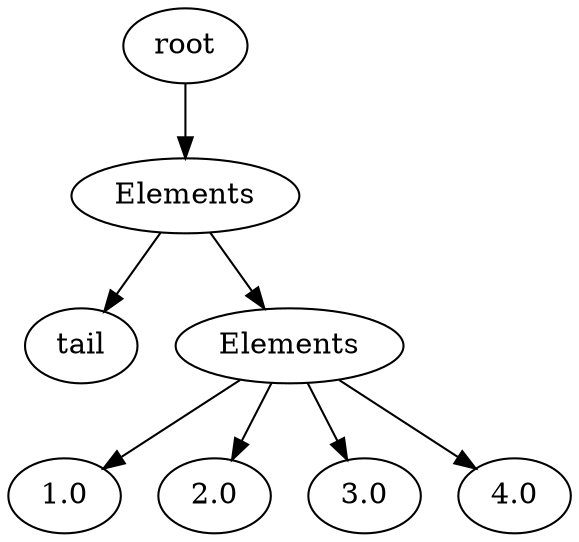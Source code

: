 digraph G{0[label="root"];1[label="Elements"];0->1;2[label="tail"];1->2;3[label="Elements"];1->3;4[label="1.0"];3->4;5[label="2.0"];3->5;6[label="3.0"];3->6;7[label="4.0"];3->7;}